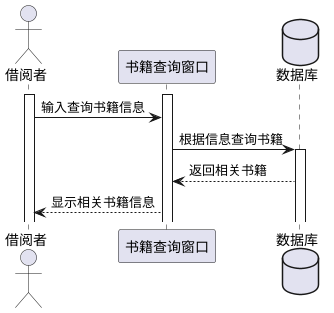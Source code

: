 @startuml 查询书籍
actor 借阅者
activate 借阅者
activate 书籍查询窗口
借阅者 -> 书籍查询窗口: 输入查询书籍信息
database 数据库
书籍查询窗口 -> 数据库: 根据信息查询书籍
activate 数据库
数据库 --> 书籍查询窗口: 返回相关书籍
书籍查询窗口 --> 借阅者: 显示相关书籍信息
@enduml
